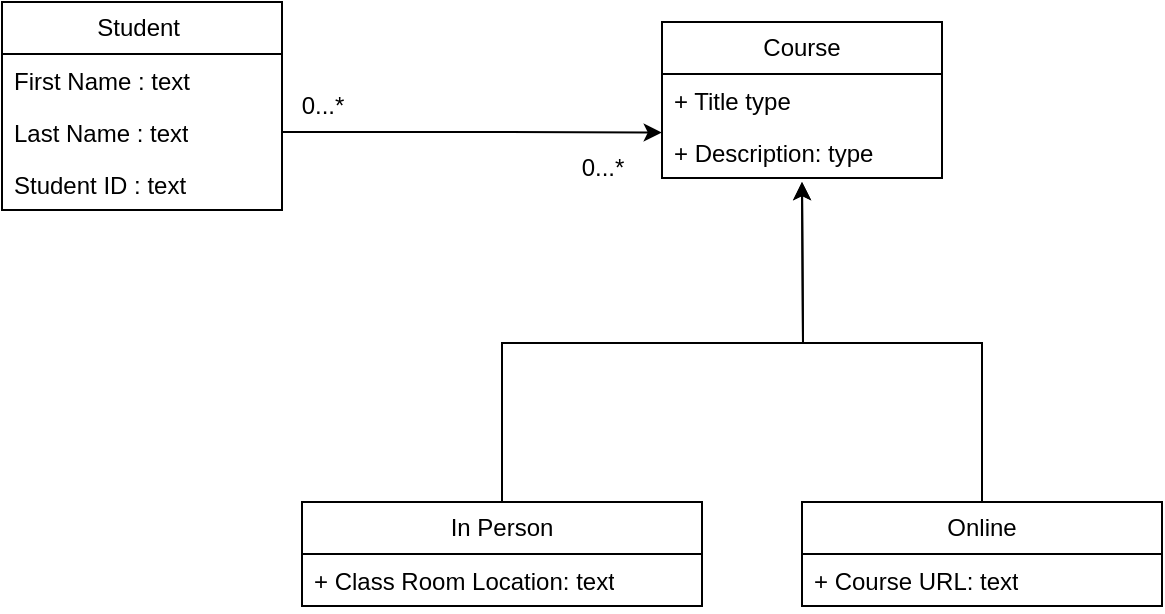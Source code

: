 <mxfile version="28.1.0">
  <diagram name="Page-1" id="c4acf3e9-155e-7222-9cf6-157b1a14988f">
    <mxGraphModel dx="1306" dy="777" grid="1" gridSize="10" guides="1" tooltips="1" connect="1" arrows="1" fold="1" page="1" pageScale="1" pageWidth="850" pageHeight="1100" background="none" math="0" shadow="0">
      <root>
        <mxCell id="0" />
        <mxCell id="1" parent="0" />
        <mxCell id="Mk11c0rEfD_NObcSh6kM-1" value="Student&amp;nbsp;" style="swimlane;fontStyle=0;childLayout=stackLayout;horizontal=1;startSize=26;fillColor=none;horizontalStack=0;resizeParent=1;resizeParentMax=0;resizeLast=0;collapsible=1;marginBottom=0;whiteSpace=wrap;html=1;" parent="1" vertex="1">
          <mxGeometry x="10" y="210" width="140" height="104" as="geometry" />
        </mxCell>
        <mxCell id="Mk11c0rEfD_NObcSh6kM-2" value="First Name : text" style="text;strokeColor=none;fillColor=none;align=left;verticalAlign=top;spacingLeft=4;spacingRight=4;overflow=hidden;rotatable=0;points=[[0,0.5],[1,0.5]];portConstraint=eastwest;whiteSpace=wrap;html=1;" parent="Mk11c0rEfD_NObcSh6kM-1" vertex="1">
          <mxGeometry y="26" width="140" height="26" as="geometry" />
        </mxCell>
        <mxCell id="Mk11c0rEfD_NObcSh6kM-3" value="Last Name : text" style="text;strokeColor=none;fillColor=none;align=left;verticalAlign=top;spacingLeft=4;spacingRight=4;overflow=hidden;rotatable=0;points=[[0,0.5],[1,0.5]];portConstraint=eastwest;whiteSpace=wrap;html=1;" parent="Mk11c0rEfD_NObcSh6kM-1" vertex="1">
          <mxGeometry y="52" width="140" height="26" as="geometry" />
        </mxCell>
        <mxCell id="Mk11c0rEfD_NObcSh6kM-4" value="Student ID : text" style="text;strokeColor=none;fillColor=none;align=left;verticalAlign=top;spacingLeft=4;spacingRight=4;overflow=hidden;rotatable=0;points=[[0,0.5],[1,0.5]];portConstraint=eastwest;whiteSpace=wrap;html=1;" parent="Mk11c0rEfD_NObcSh6kM-1" vertex="1">
          <mxGeometry y="78" width="140" height="26" as="geometry" />
        </mxCell>
        <mxCell id="Mk11c0rEfD_NObcSh6kM-5" value="Course" style="swimlane;fontStyle=0;childLayout=stackLayout;horizontal=1;startSize=26;fillColor=none;horizontalStack=0;resizeParent=1;resizeParentMax=0;resizeLast=0;collapsible=1;marginBottom=0;whiteSpace=wrap;html=1;" parent="1" vertex="1">
          <mxGeometry x="340" y="220" width="140" height="78" as="geometry" />
        </mxCell>
        <mxCell id="Mk11c0rEfD_NObcSh6kM-7" value="+ Title type" style="text;strokeColor=none;fillColor=none;align=left;verticalAlign=top;spacingLeft=4;spacingRight=4;overflow=hidden;rotatable=0;points=[[0,0.5],[1,0.5]];portConstraint=eastwest;whiteSpace=wrap;html=1;" parent="Mk11c0rEfD_NObcSh6kM-5" vertex="1">
          <mxGeometry y="26" width="140" height="26" as="geometry" />
        </mxCell>
        <mxCell id="Mk11c0rEfD_NObcSh6kM-8" value="+ Description: type" style="text;strokeColor=none;fillColor=none;align=left;verticalAlign=top;spacingLeft=4;spacingRight=4;overflow=hidden;rotatable=0;points=[[0,0.5],[1,0.5]];portConstraint=eastwest;whiteSpace=wrap;html=1;" parent="Mk11c0rEfD_NObcSh6kM-5" vertex="1">
          <mxGeometry y="52" width="140" height="26" as="geometry" />
        </mxCell>
        <mxCell id="Mk11c0rEfD_NObcSh6kM-10" style="edgeStyle=orthogonalEdgeStyle;rounded=0;orthogonalLoop=1;jettySize=auto;html=1;entryX=-0.001;entryY=0.125;entryDx=0;entryDy=0;entryPerimeter=0;" parent="1" source="Mk11c0rEfD_NObcSh6kM-3" target="Mk11c0rEfD_NObcSh6kM-8" edge="1">
          <mxGeometry relative="1" as="geometry" />
        </mxCell>
        <mxCell id="Mk11c0rEfD_NObcSh6kM-11" value="0...*" style="text;html=1;align=center;verticalAlign=middle;resizable=0;points=[];autosize=1;strokeColor=none;fillColor=none;" parent="1" vertex="1">
          <mxGeometry x="290" y="278" width="40" height="30" as="geometry" />
        </mxCell>
        <mxCell id="Mk11c0rEfD_NObcSh6kM-12" value="0...*" style="text;html=1;align=center;verticalAlign=middle;resizable=0;points=[];autosize=1;strokeColor=none;fillColor=none;" parent="1" vertex="1">
          <mxGeometry x="150" y="247" width="40" height="30" as="geometry" />
        </mxCell>
        <mxCell id="OkdOWt5wsaJODJuixIf_-1" style="edgeStyle=orthogonalEdgeStyle;rounded=0;orthogonalLoop=1;jettySize=auto;html=1;exitX=0.5;exitY=0;exitDx=0;exitDy=0;" edge="1" parent="1" source="Mk11c0rEfD_NObcSh6kM-13">
          <mxGeometry relative="1" as="geometry">
            <mxPoint x="410" y="300" as="targetPoint" />
          </mxGeometry>
        </mxCell>
        <mxCell id="Mk11c0rEfD_NObcSh6kM-13" value="In Person" style="swimlane;fontStyle=0;childLayout=stackLayout;horizontal=1;startSize=26;fillColor=none;horizontalStack=0;resizeParent=1;resizeParentMax=0;resizeLast=0;collapsible=1;marginBottom=0;whiteSpace=wrap;html=1;" parent="1" vertex="1">
          <mxGeometry x="160" y="460" width="200" height="52" as="geometry" />
        </mxCell>
        <mxCell id="Mk11c0rEfD_NObcSh6kM-14" value="+ Class Room Location: text" style="text;strokeColor=none;fillColor=none;align=left;verticalAlign=top;spacingLeft=4;spacingRight=4;overflow=hidden;rotatable=0;points=[[0,0.5],[1,0.5]];portConstraint=eastwest;whiteSpace=wrap;html=1;" parent="Mk11c0rEfD_NObcSh6kM-13" vertex="1">
          <mxGeometry y="26" width="200" height="26" as="geometry" />
        </mxCell>
        <mxCell id="OkdOWt5wsaJODJuixIf_-2" style="edgeStyle=orthogonalEdgeStyle;rounded=0;orthogonalLoop=1;jettySize=auto;html=1;" edge="1" parent="1" source="Mk11c0rEfD_NObcSh6kM-17">
          <mxGeometry relative="1" as="geometry">
            <mxPoint x="410" y="300" as="targetPoint" />
          </mxGeometry>
        </mxCell>
        <mxCell id="Mk11c0rEfD_NObcSh6kM-17" value="Online" style="swimlane;fontStyle=0;childLayout=stackLayout;horizontal=1;startSize=26;fillColor=none;horizontalStack=0;resizeParent=1;resizeParentMax=0;resizeLast=0;collapsible=1;marginBottom=0;whiteSpace=wrap;html=1;" parent="1" vertex="1">
          <mxGeometry x="410" y="460" width="180" height="52" as="geometry" />
        </mxCell>
        <mxCell id="Mk11c0rEfD_NObcSh6kM-18" value="+ Course URL: text" style="text;strokeColor=none;fillColor=none;align=left;verticalAlign=top;spacingLeft=4;spacingRight=4;overflow=hidden;rotatable=0;points=[[0,0.5],[1,0.5]];portConstraint=eastwest;whiteSpace=wrap;html=1;" parent="Mk11c0rEfD_NObcSh6kM-17" vertex="1">
          <mxGeometry y="26" width="180" height="26" as="geometry" />
        </mxCell>
      </root>
    </mxGraphModel>
  </diagram>
</mxfile>
